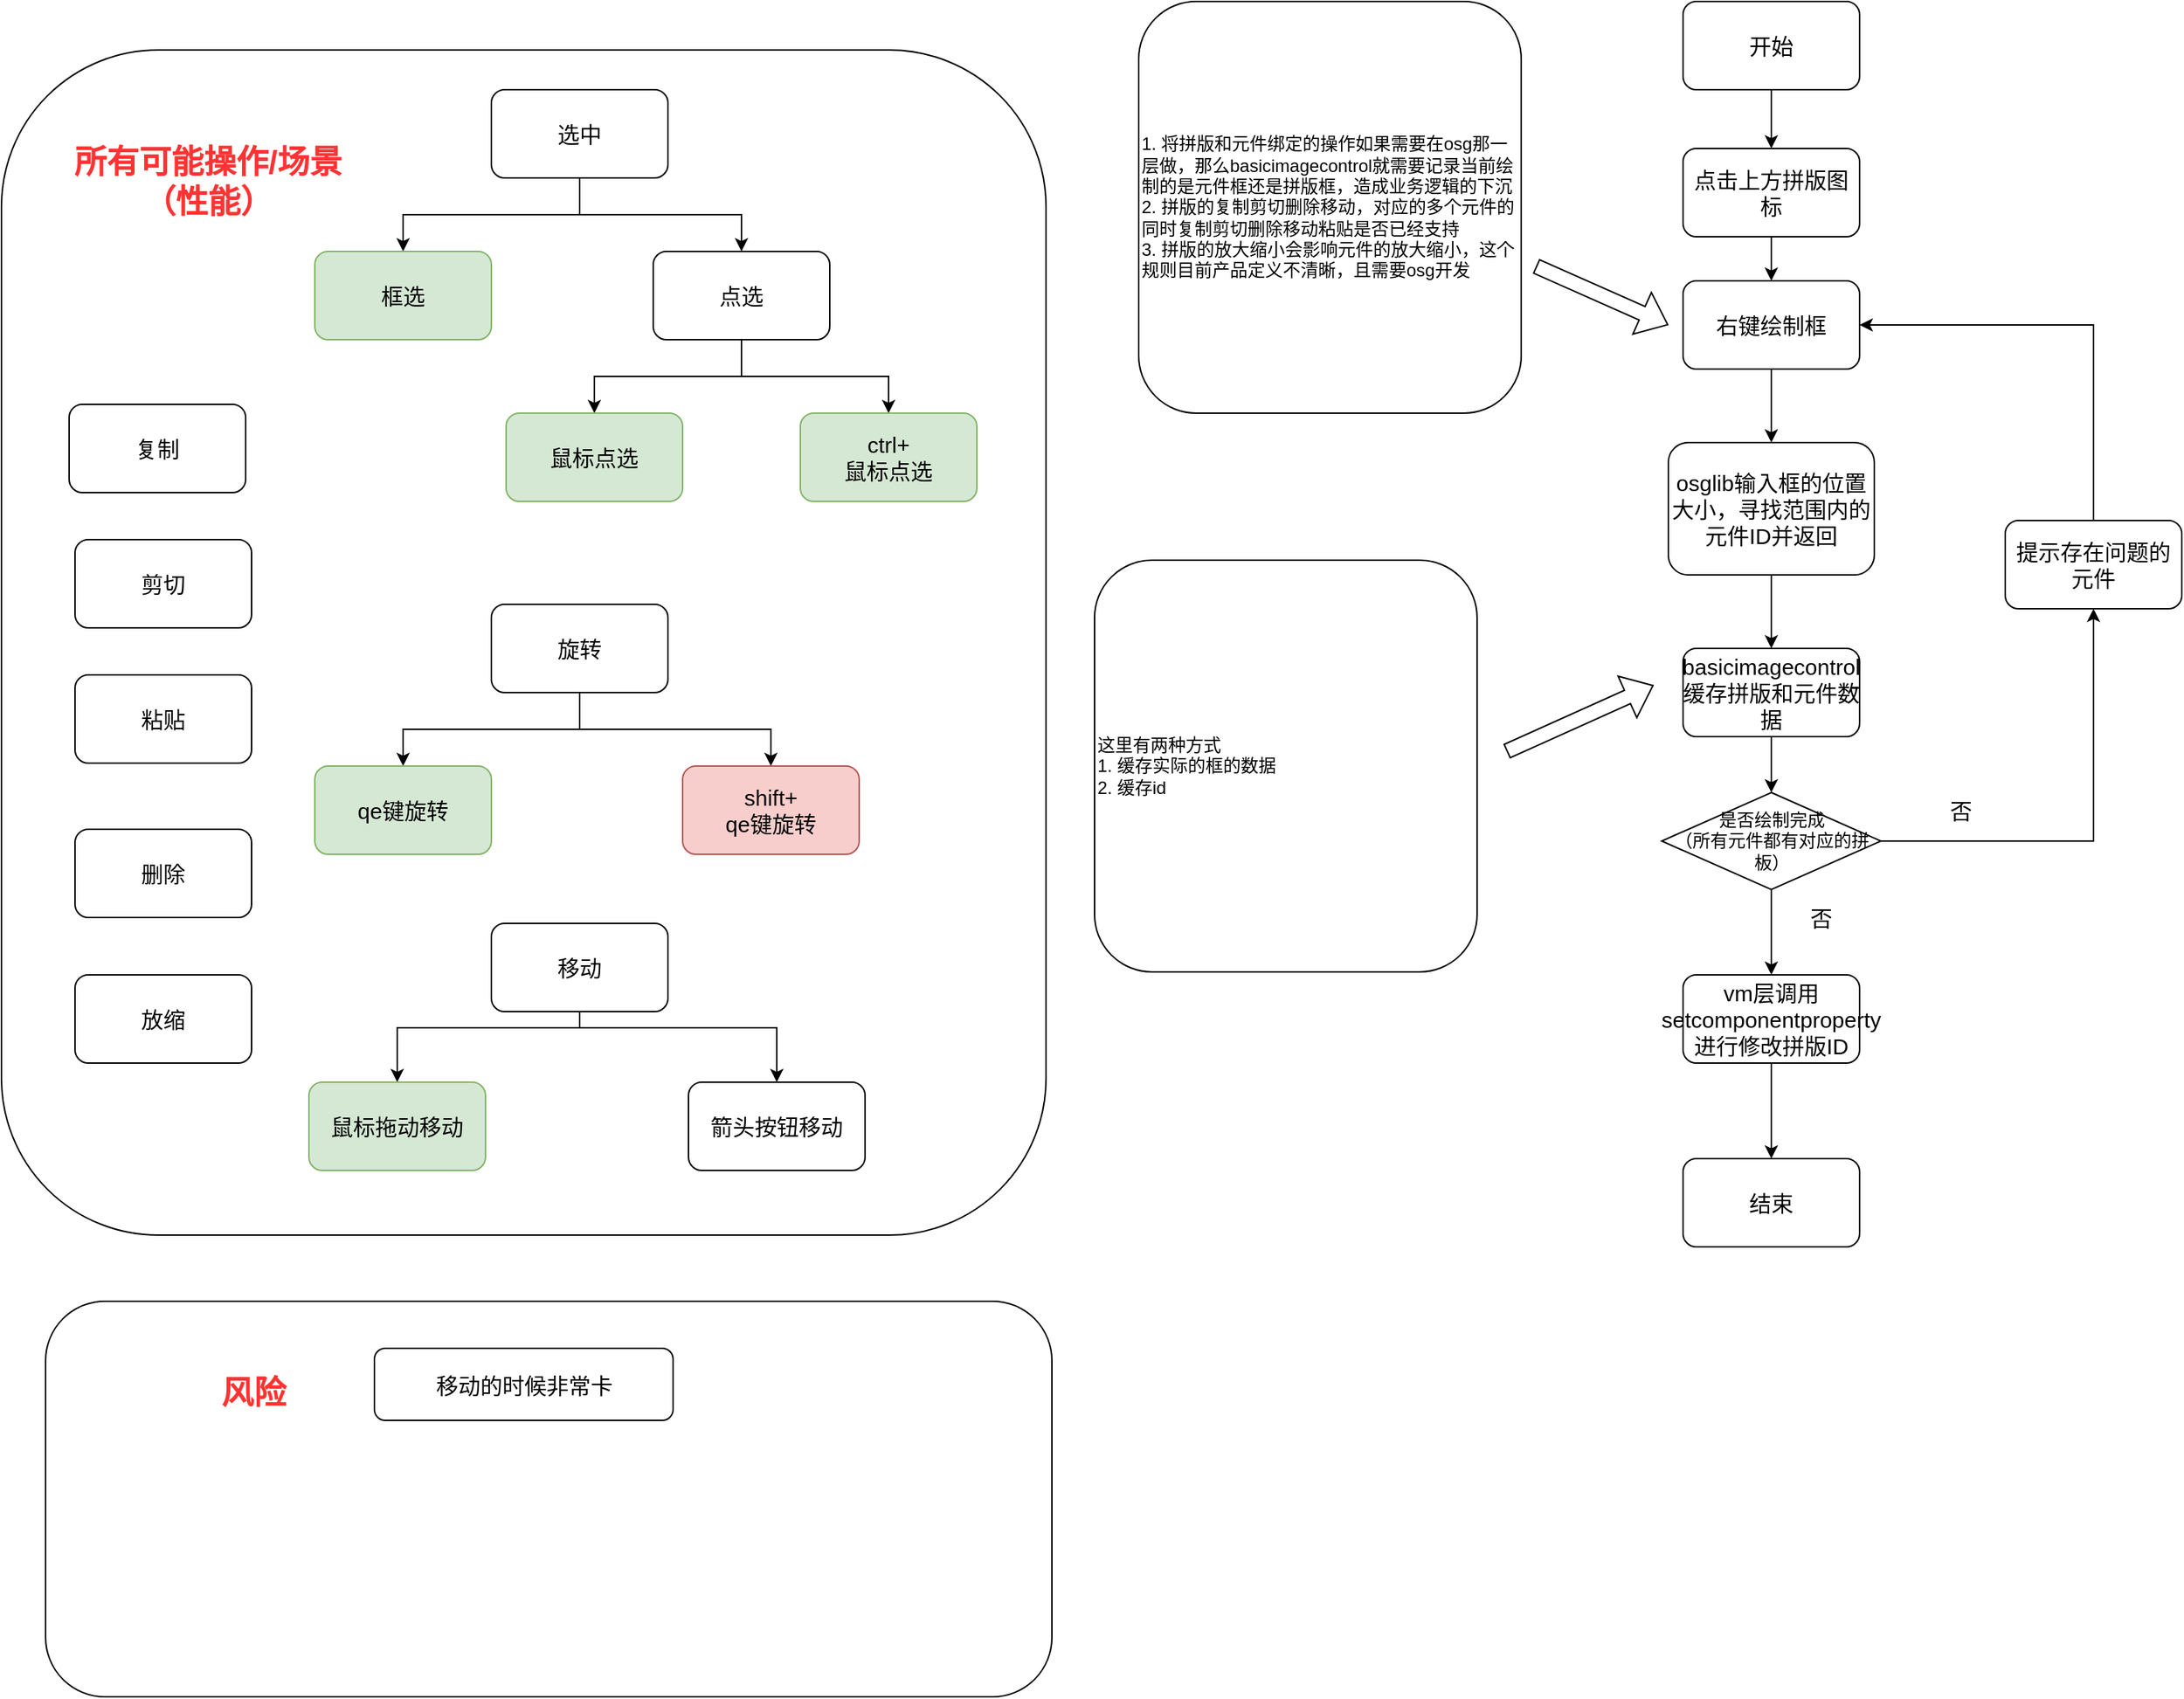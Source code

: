 <mxfile version="22.0.8" type="github">
  <diagram name="第 1 页" id="pOSDK7yILVoC8AeX07EB">
    <mxGraphModel dx="2261" dy="743" grid="0" gridSize="10" guides="1" tooltips="1" connect="1" arrows="1" fold="1" page="1" pageScale="1" pageWidth="827" pageHeight="1169" math="0" shadow="0">
      <root>
        <mxCell id="0" />
        <mxCell id="1" parent="0" />
        <mxCell id="BCu3Q3xe9jq5rhCb7yrI-48" value="" style="rounded=1;whiteSpace=wrap;html=1;" parent="1" vertex="1">
          <mxGeometry x="-823" y="153" width="710" height="806" as="geometry" />
        </mxCell>
        <mxCell id="BCu3Q3xe9jq5rhCb7yrI-8" style="edgeStyle=orthogonalEdgeStyle;rounded=0;orthogonalLoop=1;jettySize=auto;html=1;" parent="1" source="BCu3Q3xe9jq5rhCb7yrI-1" target="BCu3Q3xe9jq5rhCb7yrI-3" edge="1">
          <mxGeometry relative="1" as="geometry" />
        </mxCell>
        <mxCell id="BCu3Q3xe9jq5rhCb7yrI-1" value="开始" style="rounded=1;whiteSpace=wrap;html=1;fontSize=15;" parent="1" vertex="1">
          <mxGeometry x="320" y="120" width="120" height="60" as="geometry" />
        </mxCell>
        <mxCell id="BCu3Q3xe9jq5rhCb7yrI-9" style="edgeStyle=orthogonalEdgeStyle;rounded=0;orthogonalLoop=1;jettySize=auto;html=1;" parent="1" source="BCu3Q3xe9jq5rhCb7yrI-3" target="BCu3Q3xe9jq5rhCb7yrI-5" edge="1">
          <mxGeometry relative="1" as="geometry" />
        </mxCell>
        <mxCell id="BCu3Q3xe9jq5rhCb7yrI-3" value="点击上方拼版图标" style="rounded=1;whiteSpace=wrap;html=1;fontSize=15;" parent="1" vertex="1">
          <mxGeometry x="320" y="220" width="120" height="60" as="geometry" />
        </mxCell>
        <mxCell id="BCu3Q3xe9jq5rhCb7yrI-16" style="edgeStyle=orthogonalEdgeStyle;rounded=0;orthogonalLoop=1;jettySize=auto;html=1;" parent="1" source="BCu3Q3xe9jq5rhCb7yrI-5" target="BCu3Q3xe9jq5rhCb7yrI-11" edge="1">
          <mxGeometry relative="1" as="geometry" />
        </mxCell>
        <mxCell id="BCu3Q3xe9jq5rhCb7yrI-5" value="右键绘制框" style="rounded=1;whiteSpace=wrap;html=1;fontSize=15;" parent="1" vertex="1">
          <mxGeometry x="320" y="310" width="120" height="60" as="geometry" />
        </mxCell>
        <mxCell id="BCu3Q3xe9jq5rhCb7yrI-6" value="1. 将拼版和元件绑定的操作如果需要在osg那一层做，那么basicimagecontrol就需要记录当前绘制的是元件框还是拼版框，造成业务逻辑的下沉&lt;br&gt;2. 拼版的复制剪切删除移动，对应的多个元件的同时复制剪切删除移动粘贴是否已经支持&lt;br&gt;3. 拼版的放大缩小会影响元件的放大缩小，这个规则目前产品定义不清晰，且需要osg开发" style="rounded=1;whiteSpace=wrap;html=1;align=left;" parent="1" vertex="1">
          <mxGeometry x="-50" y="120" width="260" height="280" as="geometry" />
        </mxCell>
        <mxCell id="BCu3Q3xe9jq5rhCb7yrI-7" value="" style="shape=flexArrow;endArrow=classic;html=1;rounded=0;" parent="1" edge="1">
          <mxGeometry width="50" height="50" relative="1" as="geometry">
            <mxPoint x="220" y="300" as="sourcePoint" />
            <mxPoint x="310" y="340" as="targetPoint" />
          </mxGeometry>
        </mxCell>
        <mxCell id="BCu3Q3xe9jq5rhCb7yrI-17" style="edgeStyle=orthogonalEdgeStyle;rounded=0;orthogonalLoop=1;jettySize=auto;html=1;" parent="1" source="BCu3Q3xe9jq5rhCb7yrI-11" target="BCu3Q3xe9jq5rhCb7yrI-13" edge="1">
          <mxGeometry relative="1" as="geometry" />
        </mxCell>
        <mxCell id="BCu3Q3xe9jq5rhCb7yrI-11" value="osglib输入框的位置大小，寻找范围内的元件ID并返回" style="rounded=1;whiteSpace=wrap;html=1;fontSize=15;" parent="1" vertex="1">
          <mxGeometry x="310" y="420" width="140" height="90" as="geometry" />
        </mxCell>
        <mxCell id="BCu3Q3xe9jq5rhCb7yrI-61" style="edgeStyle=orthogonalEdgeStyle;rounded=0;orthogonalLoop=1;jettySize=auto;html=1;" parent="1" source="BCu3Q3xe9jq5rhCb7yrI-13" target="BCu3Q3xe9jq5rhCb7yrI-60" edge="1">
          <mxGeometry relative="1" as="geometry" />
        </mxCell>
        <mxCell id="BCu3Q3xe9jq5rhCb7yrI-13" value="basicimagecontrol&lt;br&gt;缓存拼版和元件数据" style="rounded=1;whiteSpace=wrap;html=1;fontSize=15;" parent="1" vertex="1">
          <mxGeometry x="320" y="560" width="120" height="60" as="geometry" />
        </mxCell>
        <mxCell id="BCu3Q3xe9jq5rhCb7yrI-22" value="这里有两种方式&lt;br&gt;1. 缓存实际的框的数据&lt;br&gt;2. 缓存id" style="rounded=1;whiteSpace=wrap;html=1;align=left;" parent="1" vertex="1">
          <mxGeometry x="-80" y="500" width="260" height="280" as="geometry" />
        </mxCell>
        <mxCell id="BCu3Q3xe9jq5rhCb7yrI-23" value="" style="shape=flexArrow;endArrow=classic;html=1;rounded=0;" parent="1" edge="1">
          <mxGeometry width="50" height="50" relative="1" as="geometry">
            <mxPoint x="200" y="630" as="sourcePoint" />
            <mxPoint x="300" y="585" as="targetPoint" />
          </mxGeometry>
        </mxCell>
        <mxCell id="BCu3Q3xe9jq5rhCb7yrI-30" style="edgeStyle=orthogonalEdgeStyle;rounded=0;orthogonalLoop=1;jettySize=auto;html=1;" parent="1" source="BCu3Q3xe9jq5rhCb7yrI-24" target="BCu3Q3xe9jq5rhCb7yrI-27" edge="1">
          <mxGeometry relative="1" as="geometry" />
        </mxCell>
        <mxCell id="BCu3Q3xe9jq5rhCb7yrI-31" style="edgeStyle=orthogonalEdgeStyle;rounded=0;orthogonalLoop=1;jettySize=auto;html=1;" parent="1" source="BCu3Q3xe9jq5rhCb7yrI-24" target="BCu3Q3xe9jq5rhCb7yrI-25" edge="1">
          <mxGeometry relative="1" as="geometry" />
        </mxCell>
        <mxCell id="BCu3Q3xe9jq5rhCb7yrI-24" value="选中" style="rounded=1;whiteSpace=wrap;html=1;fontSize=15;" parent="1" vertex="1">
          <mxGeometry x="-490" y="180" width="120" height="60" as="geometry" />
        </mxCell>
        <mxCell id="BCu3Q3xe9jq5rhCb7yrI-25" value="框选" style="rounded=1;whiteSpace=wrap;html=1;fontSize=15;fillColor=#d5e8d4;strokeColor=#82b366;" parent="1" vertex="1">
          <mxGeometry x="-610" y="290" width="120" height="60" as="geometry" />
        </mxCell>
        <mxCell id="BCu3Q3xe9jq5rhCb7yrI-32" style="edgeStyle=orthogonalEdgeStyle;rounded=0;orthogonalLoop=1;jettySize=auto;html=1;" parent="1" source="BCu3Q3xe9jq5rhCb7yrI-27" target="BCu3Q3xe9jq5rhCb7yrI-28" edge="1">
          <mxGeometry relative="1" as="geometry" />
        </mxCell>
        <mxCell id="BCu3Q3xe9jq5rhCb7yrI-33" style="edgeStyle=orthogonalEdgeStyle;rounded=0;orthogonalLoop=1;jettySize=auto;html=1;" parent="1" source="BCu3Q3xe9jq5rhCb7yrI-27" target="BCu3Q3xe9jq5rhCb7yrI-29" edge="1">
          <mxGeometry relative="1" as="geometry" />
        </mxCell>
        <mxCell id="BCu3Q3xe9jq5rhCb7yrI-27" value="点选" style="rounded=1;whiteSpace=wrap;html=1;fontSize=15;" parent="1" vertex="1">
          <mxGeometry x="-380" y="290" width="120" height="60" as="geometry" />
        </mxCell>
        <mxCell id="BCu3Q3xe9jq5rhCb7yrI-28" value="鼠标点选" style="rounded=1;whiteSpace=wrap;html=1;fontSize=15;fillColor=#d5e8d4;strokeColor=#82b366;" parent="1" vertex="1">
          <mxGeometry x="-480" y="400" width="120" height="60" as="geometry" />
        </mxCell>
        <mxCell id="BCu3Q3xe9jq5rhCb7yrI-29" value="ctrl+&lt;br&gt;鼠标点选" style="rounded=1;whiteSpace=wrap;html=1;fontSize=15;fillColor=#d5e8d4;strokeColor=#82b366;" parent="1" vertex="1">
          <mxGeometry x="-280" y="400" width="120" height="60" as="geometry" />
        </mxCell>
        <mxCell id="BCu3Q3xe9jq5rhCb7yrI-37" style="edgeStyle=orthogonalEdgeStyle;rounded=0;orthogonalLoop=1;jettySize=auto;html=1;" parent="1" source="BCu3Q3xe9jq5rhCb7yrI-34" target="BCu3Q3xe9jq5rhCb7yrI-35" edge="1">
          <mxGeometry relative="1" as="geometry" />
        </mxCell>
        <mxCell id="BCu3Q3xe9jq5rhCb7yrI-38" style="edgeStyle=orthogonalEdgeStyle;rounded=0;orthogonalLoop=1;jettySize=auto;html=1;" parent="1" source="BCu3Q3xe9jq5rhCb7yrI-34" target="BCu3Q3xe9jq5rhCb7yrI-36" edge="1">
          <mxGeometry relative="1" as="geometry">
            <Array as="points">
              <mxPoint x="-430" y="615" />
              <mxPoint x="-300" y="615" />
            </Array>
          </mxGeometry>
        </mxCell>
        <mxCell id="BCu3Q3xe9jq5rhCb7yrI-34" value="旋转" style="rounded=1;whiteSpace=wrap;html=1;fontSize=15;" parent="1" vertex="1">
          <mxGeometry x="-490" y="530" width="120" height="60" as="geometry" />
        </mxCell>
        <mxCell id="BCu3Q3xe9jq5rhCb7yrI-35" value="qe键旋转" style="rounded=1;whiteSpace=wrap;html=1;fontSize=15;fillColor=#d5e8d4;strokeColor=#82b366;" parent="1" vertex="1">
          <mxGeometry x="-610" y="640" width="120" height="60" as="geometry" />
        </mxCell>
        <mxCell id="BCu3Q3xe9jq5rhCb7yrI-36" value="shift+&lt;br&gt;qe键旋转" style="rounded=1;whiteSpace=wrap;html=1;fontSize=15;fillColor=#f8cecc;strokeColor=#b85450;" parent="1" vertex="1">
          <mxGeometry x="-360" y="640" width="120" height="60" as="geometry" />
        </mxCell>
        <mxCell id="BCu3Q3xe9jq5rhCb7yrI-42" style="edgeStyle=orthogonalEdgeStyle;rounded=0;orthogonalLoop=1;jettySize=auto;html=1;entryX=0.5;entryY=0;entryDx=0;entryDy=0;" parent="1" source="BCu3Q3xe9jq5rhCb7yrI-39" target="BCu3Q3xe9jq5rhCb7yrI-40" edge="1">
          <mxGeometry relative="1" as="geometry">
            <Array as="points">
              <mxPoint x="-430" y="818" />
              <mxPoint x="-554" y="818" />
            </Array>
          </mxGeometry>
        </mxCell>
        <mxCell id="BCu3Q3xe9jq5rhCb7yrI-43" style="edgeStyle=orthogonalEdgeStyle;rounded=0;orthogonalLoop=1;jettySize=auto;html=1;" parent="1" source="BCu3Q3xe9jq5rhCb7yrI-39" target="BCu3Q3xe9jq5rhCb7yrI-41" edge="1">
          <mxGeometry relative="1" as="geometry">
            <Array as="points">
              <mxPoint x="-430" y="818" />
              <mxPoint x="-296" y="818" />
            </Array>
          </mxGeometry>
        </mxCell>
        <mxCell id="BCu3Q3xe9jq5rhCb7yrI-39" value="移动" style="rounded=1;whiteSpace=wrap;html=1;fontSize=15;" parent="1" vertex="1">
          <mxGeometry x="-490" y="747" width="120" height="60" as="geometry" />
        </mxCell>
        <mxCell id="BCu3Q3xe9jq5rhCb7yrI-40" value="鼠标拖动移动" style="rounded=1;whiteSpace=wrap;html=1;fontSize=15;fillColor=#d5e8d4;strokeColor=#82b366;" parent="1" vertex="1">
          <mxGeometry x="-614" y="855" width="120" height="60" as="geometry" />
        </mxCell>
        <mxCell id="BCu3Q3xe9jq5rhCb7yrI-41" value="箭头按钮移动" style="rounded=1;whiteSpace=wrap;html=1;fontSize=15;" parent="1" vertex="1">
          <mxGeometry x="-356" y="855" width="120" height="60" as="geometry" />
        </mxCell>
        <mxCell id="BCu3Q3xe9jq5rhCb7yrI-44" value="剪切" style="rounded=1;whiteSpace=wrap;html=1;fontSize=15;" parent="1" vertex="1">
          <mxGeometry x="-773" y="486" width="120" height="60" as="geometry" />
        </mxCell>
        <mxCell id="BCu3Q3xe9jq5rhCb7yrI-45" value="复制" style="rounded=1;whiteSpace=wrap;html=1;fontSize=15;" parent="1" vertex="1">
          <mxGeometry x="-777" y="394" width="120" height="60" as="geometry" />
        </mxCell>
        <mxCell id="BCu3Q3xe9jq5rhCb7yrI-46" value="粘贴" style="rounded=1;whiteSpace=wrap;html=1;fontSize=15;" parent="1" vertex="1">
          <mxGeometry x="-773" y="578" width="120" height="60" as="geometry" />
        </mxCell>
        <mxCell id="BCu3Q3xe9jq5rhCb7yrI-47" value="放缩" style="rounded=1;whiteSpace=wrap;html=1;fontSize=15;" parent="1" vertex="1">
          <mxGeometry x="-773" y="782" width="120" height="60" as="geometry" />
        </mxCell>
        <mxCell id="BCu3Q3xe9jq5rhCb7yrI-49" value="所有可能操作/场景&lt;br&gt;（性能）" style="text;html=1;strokeColor=none;fillColor=none;align=center;verticalAlign=middle;whiteSpace=wrap;rounded=0;fontSize=22;fontColor=#FF3333;fontStyle=1" parent="1" vertex="1">
          <mxGeometry x="-788" y="212" width="211" height="61" as="geometry" />
        </mxCell>
        <mxCell id="BCu3Q3xe9jq5rhCb7yrI-50" value="删除" style="rounded=1;whiteSpace=wrap;html=1;fontSize=15;" parent="1" vertex="1">
          <mxGeometry x="-773" y="683" width="120" height="60" as="geometry" />
        </mxCell>
        <mxCell id="BCu3Q3xe9jq5rhCb7yrI-51" value="" style="rounded=1;whiteSpace=wrap;html=1;" parent="1" vertex="1">
          <mxGeometry x="-793" y="1004" width="684" height="269" as="geometry" />
        </mxCell>
        <mxCell id="BCu3Q3xe9jq5rhCb7yrI-52" value="风险" style="text;html=1;strokeColor=none;fillColor=none;align=center;verticalAlign=middle;whiteSpace=wrap;rounded=0;fontSize=22;fontColor=#FF3333;fontStyle=1" parent="1" vertex="1">
          <mxGeometry x="-757" y="1036" width="211" height="61" as="geometry" />
        </mxCell>
        <mxCell id="BCu3Q3xe9jq5rhCb7yrI-53" value="移动的时候非常卡" style="rounded=1;whiteSpace=wrap;html=1;fontSize=15;" parent="1" vertex="1">
          <mxGeometry x="-569.5" y="1036" width="203" height="49" as="geometry" />
        </mxCell>
        <mxCell id="BCu3Q3xe9jq5rhCb7yrI-57" style="edgeStyle=orthogonalEdgeStyle;rounded=0;orthogonalLoop=1;jettySize=auto;html=1;" parent="1" source="BCu3Q3xe9jq5rhCb7yrI-58" target="BCu3Q3xe9jq5rhCb7yrI-59" edge="1">
          <mxGeometry relative="1" as="geometry" />
        </mxCell>
        <mxCell id="BCu3Q3xe9jq5rhCb7yrI-58" value="vm层调用setcomponentproperty进行修改拼版ID" style="rounded=1;whiteSpace=wrap;html=1;fontSize=15;" parent="1" vertex="1">
          <mxGeometry x="320" y="782" width="120" height="60" as="geometry" />
        </mxCell>
        <mxCell id="BCu3Q3xe9jq5rhCb7yrI-59" value="结束" style="rounded=1;whiteSpace=wrap;html=1;fontSize=15;" parent="1" vertex="1">
          <mxGeometry x="320" y="907" width="120" height="60" as="geometry" />
        </mxCell>
        <mxCell id="BCu3Q3xe9jq5rhCb7yrI-64" style="edgeStyle=orthogonalEdgeStyle;rounded=0;orthogonalLoop=1;jettySize=auto;html=1;" parent="1" source="BCu3Q3xe9jq5rhCb7yrI-60" target="BCu3Q3xe9jq5rhCb7yrI-58" edge="1">
          <mxGeometry relative="1" as="geometry" />
        </mxCell>
        <mxCell id="BCu3Q3xe9jq5rhCb7yrI-67" style="edgeStyle=orthogonalEdgeStyle;rounded=0;orthogonalLoop=1;jettySize=auto;html=1;" parent="1" source="BCu3Q3xe9jq5rhCb7yrI-60" target="BCu3Q3xe9jq5rhCb7yrI-66" edge="1">
          <mxGeometry relative="1" as="geometry" />
        </mxCell>
        <mxCell id="BCu3Q3xe9jq5rhCb7yrI-60" value="是否绘制完成&lt;br&gt;（所有元件都有对应的拼板）" style="rhombus;whiteSpace=wrap;html=1;" parent="1" vertex="1">
          <mxGeometry x="305.5" y="658" width="149" height="66" as="geometry" />
        </mxCell>
        <mxCell id="BCu3Q3xe9jq5rhCb7yrI-63" value="否" style="text;html=1;strokeColor=none;fillColor=none;align=center;verticalAlign=middle;whiteSpace=wrap;rounded=0;fontSize=15;" parent="1" vertex="1">
          <mxGeometry x="479" y="655" width="60" height="30" as="geometry" />
        </mxCell>
        <mxCell id="BCu3Q3xe9jq5rhCb7yrI-65" value="否" style="text;html=1;strokeColor=none;fillColor=none;align=center;verticalAlign=middle;whiteSpace=wrap;rounded=0;fontSize=15;" parent="1" vertex="1">
          <mxGeometry x="384" y="728" width="60" height="30" as="geometry" />
        </mxCell>
        <mxCell id="BCu3Q3xe9jq5rhCb7yrI-68" style="edgeStyle=orthogonalEdgeStyle;rounded=0;orthogonalLoop=1;jettySize=auto;html=1;entryX=1;entryY=0.5;entryDx=0;entryDy=0;" parent="1" source="BCu3Q3xe9jq5rhCb7yrI-66" target="BCu3Q3xe9jq5rhCb7yrI-5" edge="1">
          <mxGeometry relative="1" as="geometry">
            <Array as="points">
              <mxPoint x="599" y="340" />
            </Array>
          </mxGeometry>
        </mxCell>
        <mxCell id="BCu3Q3xe9jq5rhCb7yrI-66" value="提示存在问题的&lt;br&gt;元件" style="rounded=1;whiteSpace=wrap;html=1;fontSize=15;" parent="1" vertex="1">
          <mxGeometry x="539" y="473" width="120" height="60" as="geometry" />
        </mxCell>
      </root>
    </mxGraphModel>
  </diagram>
</mxfile>
